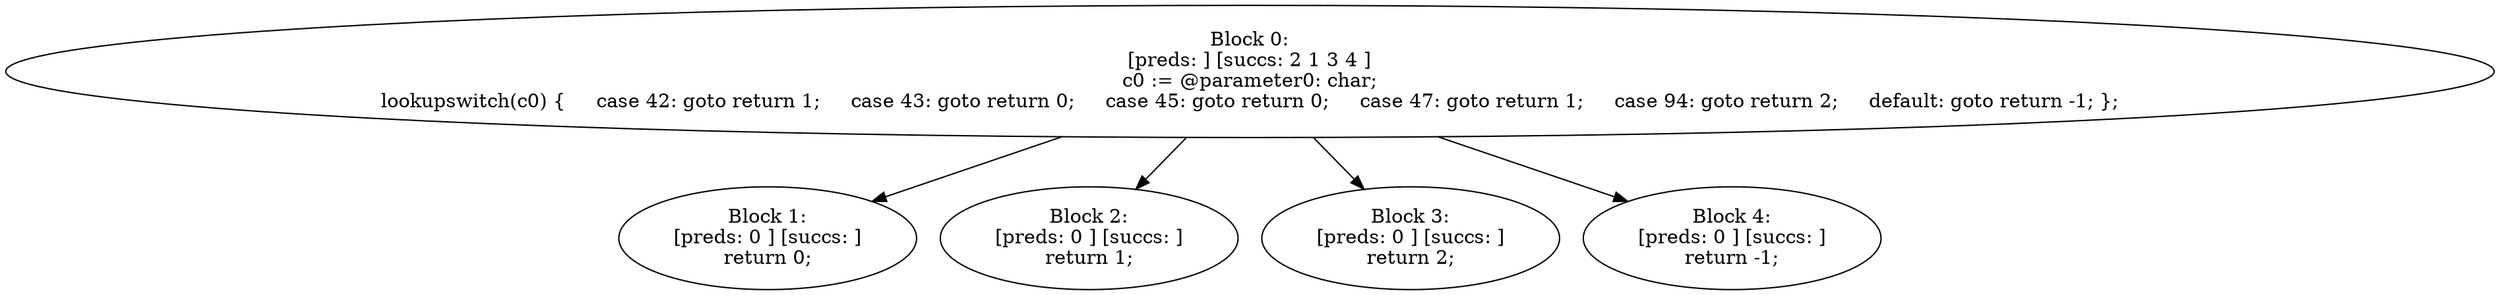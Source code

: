 digraph "unitGraph" {
    "Block 0:
[preds: ] [succs: 2 1 3 4 ]
c0 := @parameter0: char;
lookupswitch(c0) {     case 42: goto return 1;     case 43: goto return 0;     case 45: goto return 0;     case 47: goto return 1;     case 94: goto return 2;     default: goto return -1; };
"
    "Block 1:
[preds: 0 ] [succs: ]
return 0;
"
    "Block 2:
[preds: 0 ] [succs: ]
return 1;
"
    "Block 3:
[preds: 0 ] [succs: ]
return 2;
"
    "Block 4:
[preds: 0 ] [succs: ]
return -1;
"
    "Block 0:
[preds: ] [succs: 2 1 3 4 ]
c0 := @parameter0: char;
lookupswitch(c0) {     case 42: goto return 1;     case 43: goto return 0;     case 45: goto return 0;     case 47: goto return 1;     case 94: goto return 2;     default: goto return -1; };
"->"Block 2:
[preds: 0 ] [succs: ]
return 1;
";
    "Block 0:
[preds: ] [succs: 2 1 3 4 ]
c0 := @parameter0: char;
lookupswitch(c0) {     case 42: goto return 1;     case 43: goto return 0;     case 45: goto return 0;     case 47: goto return 1;     case 94: goto return 2;     default: goto return -1; };
"->"Block 1:
[preds: 0 ] [succs: ]
return 0;
";
    "Block 0:
[preds: ] [succs: 2 1 3 4 ]
c0 := @parameter0: char;
lookupswitch(c0) {     case 42: goto return 1;     case 43: goto return 0;     case 45: goto return 0;     case 47: goto return 1;     case 94: goto return 2;     default: goto return -1; };
"->"Block 3:
[preds: 0 ] [succs: ]
return 2;
";
    "Block 0:
[preds: ] [succs: 2 1 3 4 ]
c0 := @parameter0: char;
lookupswitch(c0) {     case 42: goto return 1;     case 43: goto return 0;     case 45: goto return 0;     case 47: goto return 1;     case 94: goto return 2;     default: goto return -1; };
"->"Block 4:
[preds: 0 ] [succs: ]
return -1;
";
}
